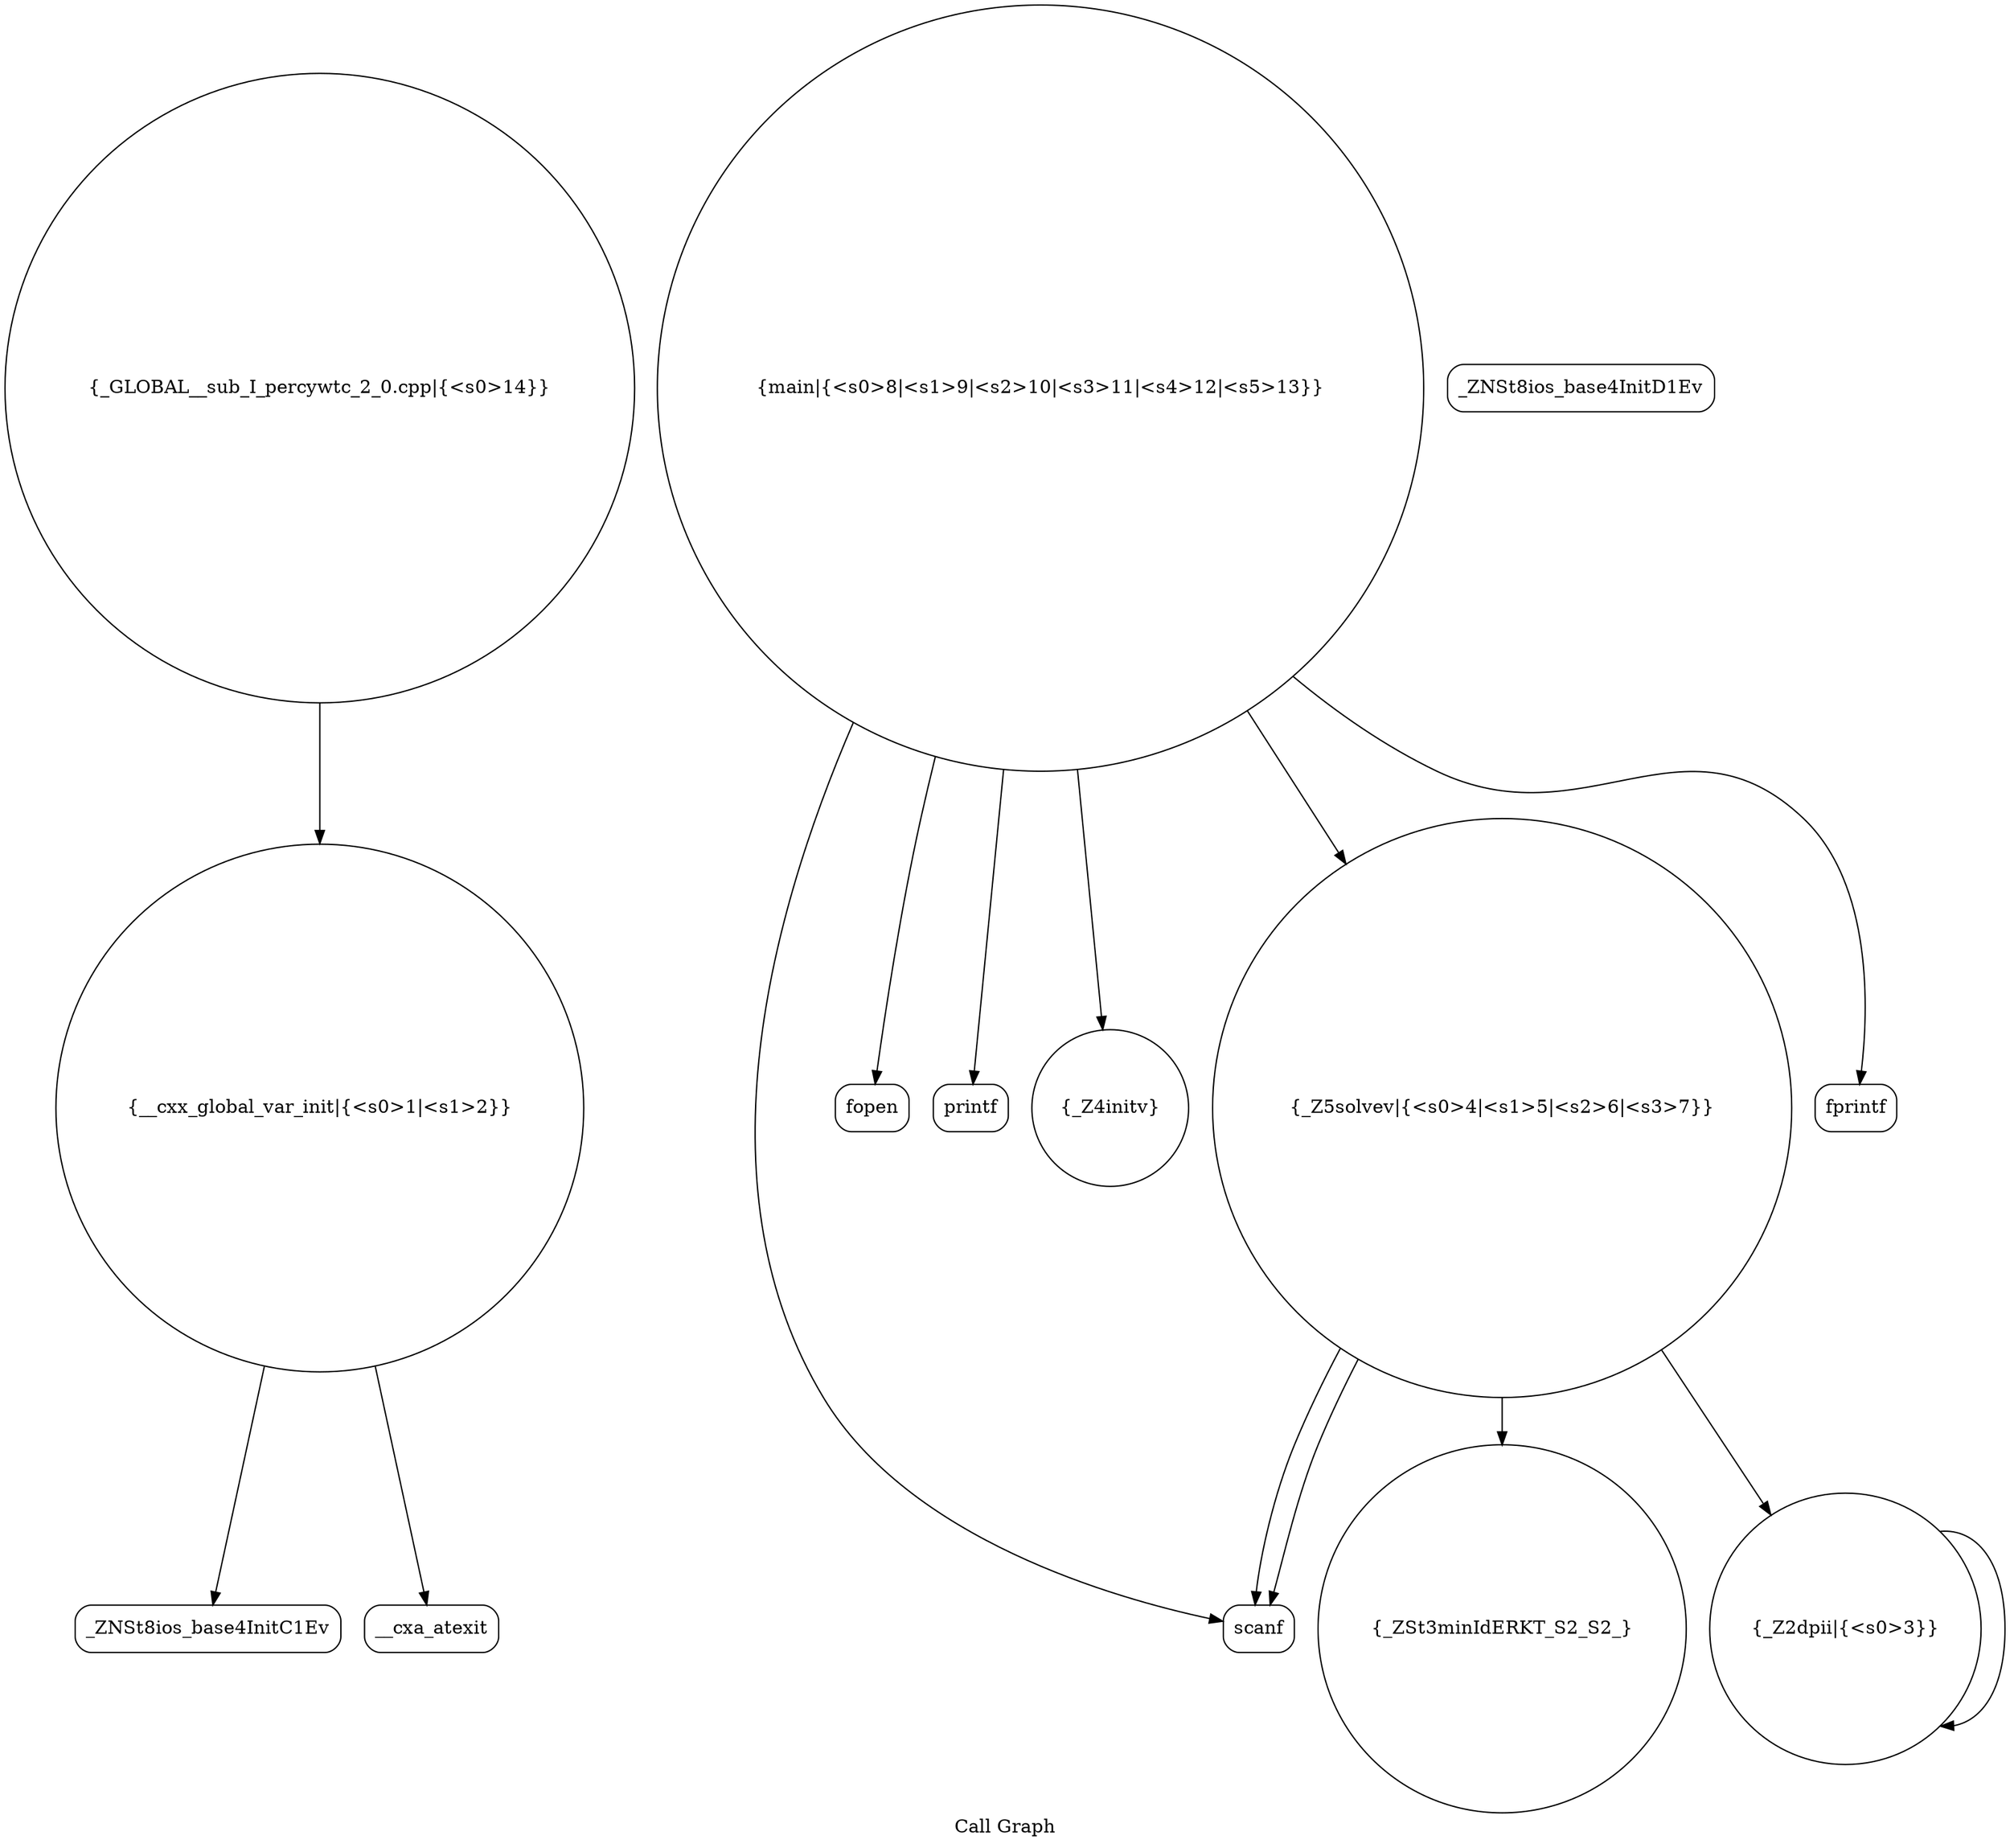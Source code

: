 digraph "Call Graph" {
	label="Call Graph";

	Node0x55af712b3190 [shape=record,shape=circle,label="{__cxx_global_var_init|{<s0>1|<s1>2}}"];
	Node0x55af712b3190:s0 -> Node0x55af712b3620[color=black];
	Node0x55af712b3190:s1 -> Node0x55af712b3720[color=black];
	Node0x55af712b3920 [shape=record,shape=Mrecord,label="{scanf}"];
	Node0x55af712b36a0 [shape=record,shape=Mrecord,label="{_ZNSt8ios_base4InitD1Ev}"];
	Node0x55af712b3a20 [shape=record,shape=circle,label="{main|{<s0>8|<s1>9|<s2>10|<s3>11|<s4>12|<s5>13}}"];
	Node0x55af712b3a20:s0 -> Node0x55af712b3920[color=black];
	Node0x55af712b3a20:s1 -> Node0x55af712b3aa0[color=black];
	Node0x55af712b3a20:s2 -> Node0x55af712b3b20[color=black];
	Node0x55af712b3a20:s3 -> Node0x55af712b37a0[color=black];
	Node0x55af712b3a20:s4 -> Node0x55af712b38a0[color=black];
	Node0x55af712b3a20:s5 -> Node0x55af712b3ba0[color=black];
	Node0x55af712b37a0 [shape=record,shape=circle,label="{_Z4initv}"];
	Node0x55af712b3b20 [shape=record,shape=Mrecord,label="{printf}"];
	Node0x55af712b38a0 [shape=record,shape=circle,label="{_Z5solvev|{<s0>4|<s1>5|<s2>6|<s3>7}}"];
	Node0x55af712b38a0:s0 -> Node0x55af712b3920[color=black];
	Node0x55af712b38a0:s1 -> Node0x55af712b3920[color=black];
	Node0x55af712b38a0:s2 -> Node0x55af712b39a0[color=black];
	Node0x55af712b38a0:s3 -> Node0x55af712b3820[color=black];
	Node0x55af712b3c20 [shape=record,shape=circle,label="{_GLOBAL__sub_I_percywtc_2_0.cpp|{<s0>14}}"];
	Node0x55af712b3c20:s0 -> Node0x55af712b3190[color=black];
	Node0x55af712b3620 [shape=record,shape=Mrecord,label="{_ZNSt8ios_base4InitC1Ev}"];
	Node0x55af712b39a0 [shape=record,shape=circle,label="{_ZSt3minIdERKT_S2_S2_}"];
	Node0x55af712b3720 [shape=record,shape=Mrecord,label="{__cxa_atexit}"];
	Node0x55af712b3aa0 [shape=record,shape=Mrecord,label="{fopen}"];
	Node0x55af712b3820 [shape=record,shape=circle,label="{_Z2dpii|{<s0>3}}"];
	Node0x55af712b3820:s0 -> Node0x55af712b3820[color=black];
	Node0x55af712b3ba0 [shape=record,shape=Mrecord,label="{fprintf}"];
}
